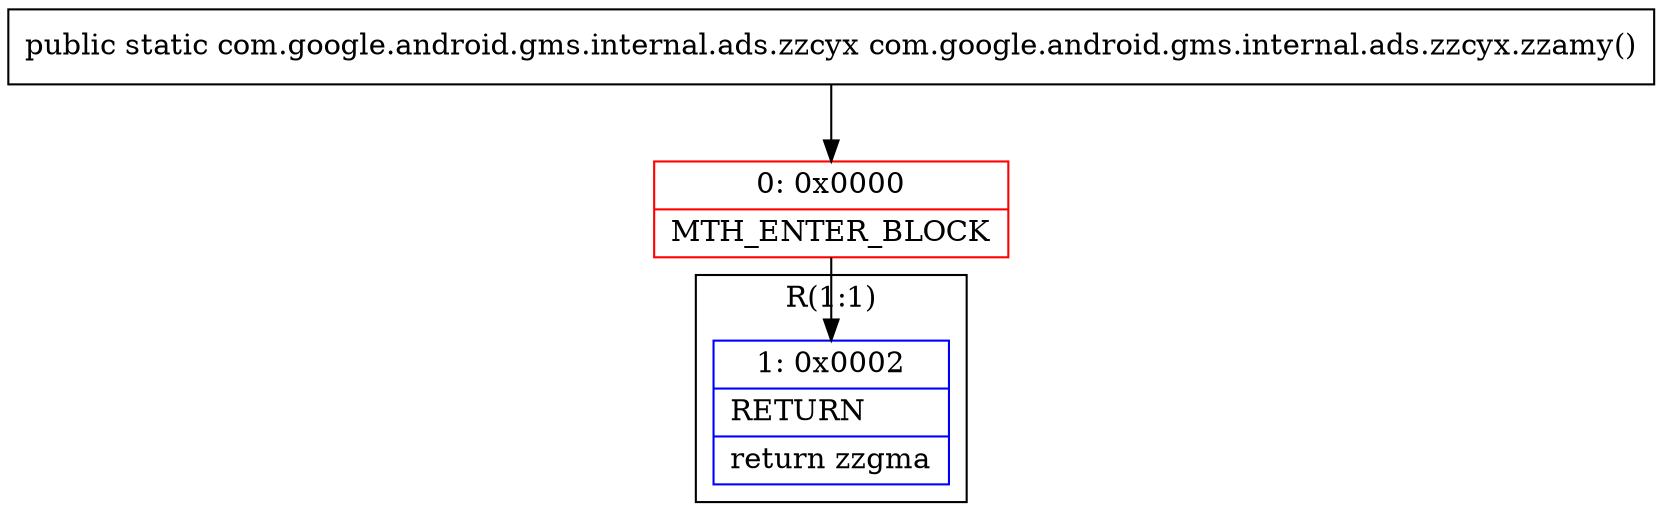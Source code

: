 digraph "CFG forcom.google.android.gms.internal.ads.zzcyx.zzamy()Lcom\/google\/android\/gms\/internal\/ads\/zzcyx;" {
subgraph cluster_Region_1171116989 {
label = "R(1:1)";
node [shape=record,color=blue];
Node_1 [shape=record,label="{1\:\ 0x0002|RETURN\l|return zzgma\l}"];
}
Node_0 [shape=record,color=red,label="{0\:\ 0x0000|MTH_ENTER_BLOCK\l}"];
MethodNode[shape=record,label="{public static com.google.android.gms.internal.ads.zzcyx com.google.android.gms.internal.ads.zzcyx.zzamy() }"];
MethodNode -> Node_0;
Node_0 -> Node_1;
}

